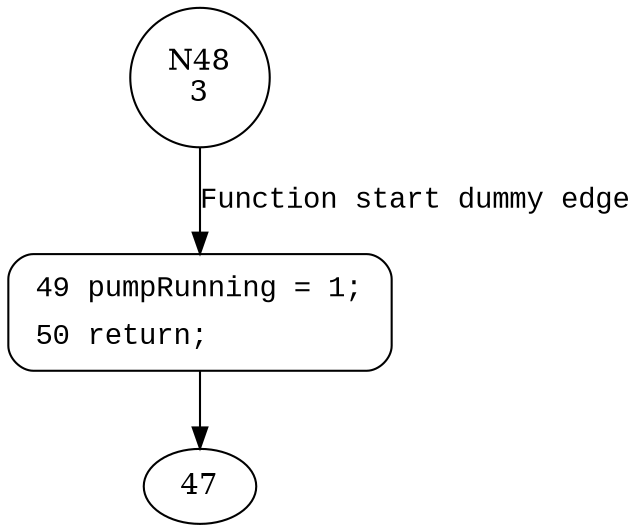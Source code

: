 digraph activatePump__wrappee__lowWaterSensor {
48 [shape="circle" label="N48\n3"]
49 [shape="circle" label="N49\n2"]
49 [style="filled,bold" penwidth="1" fillcolor="white" fontname="Courier New" shape="Mrecord" label=<<table border="0" cellborder="0" cellpadding="3" bgcolor="white"><tr><td align="right">49</td><td align="left">pumpRunning = 1;</td></tr><tr><td align="right">50</td><td align="left">return;</td></tr></table>>]
49 -> 47[label=""]
48 -> 49 [label="Function start dummy edge" fontname="Courier New"]
}
